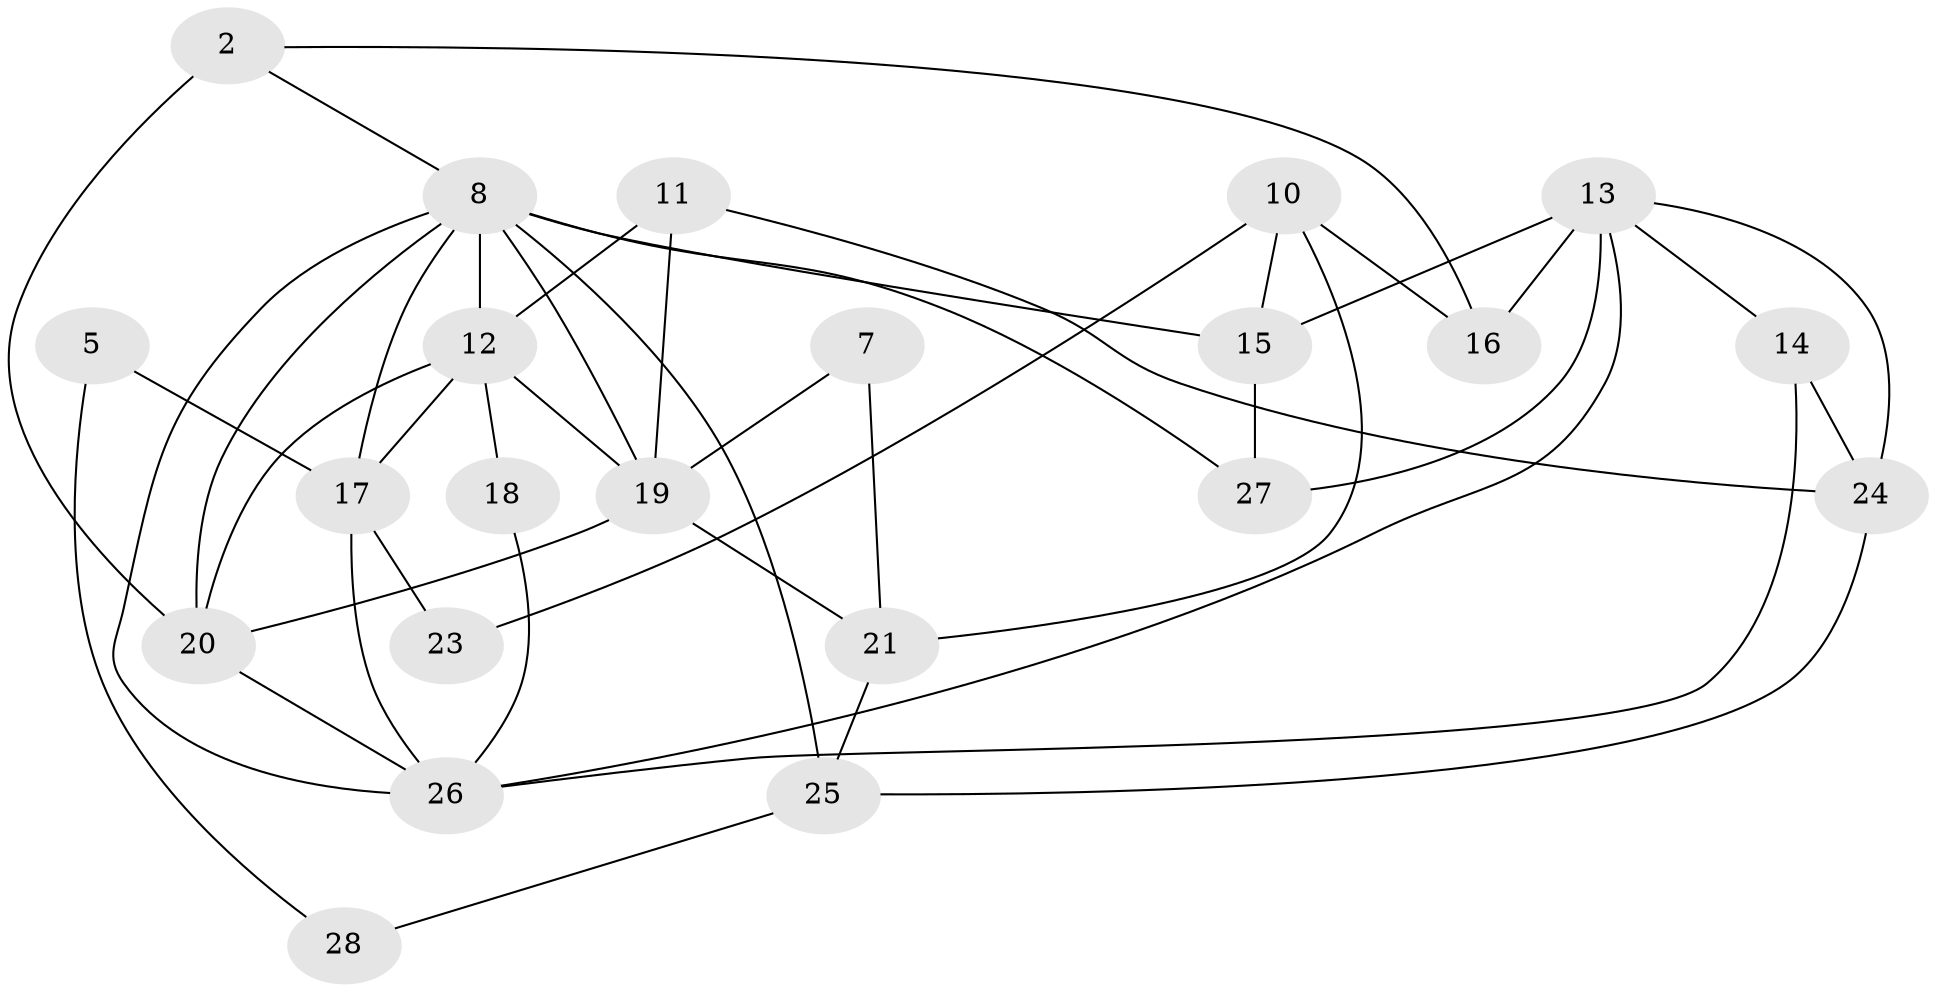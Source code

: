 // original degree distribution, {3: 0.25, 5: 0.14285714285714285, 2: 0.21428571428571427, 0: 0.10714285714285714, 4: 0.17857142857142858, 6: 0.05357142857142857, 1: 0.03571428571428571, 8: 0.017857142857142856}
// Generated by graph-tools (version 1.1) at 2025/00/03/09/25 03:00:45]
// undirected, 22 vertices, 44 edges
graph export_dot {
graph [start="1"]
  node [color=gray90,style=filled];
  2;
  5;
  7;
  8;
  10;
  11;
  12;
  13;
  14;
  15;
  16;
  17;
  18;
  19;
  20;
  21;
  23;
  24;
  25;
  26;
  27;
  28;
  2 -- 8 [weight=1.0];
  2 -- 16 [weight=1.0];
  2 -- 20 [weight=2.0];
  5 -- 17 [weight=2.0];
  5 -- 28 [weight=1.0];
  7 -- 19 [weight=1.0];
  7 -- 21 [weight=1.0];
  8 -- 12 [weight=5.0];
  8 -- 15 [weight=5.0];
  8 -- 17 [weight=1.0];
  8 -- 19 [weight=1.0];
  8 -- 20 [weight=1.0];
  8 -- 25 [weight=1.0];
  8 -- 26 [weight=1.0];
  8 -- 27 [weight=1.0];
  10 -- 15 [weight=1.0];
  10 -- 16 [weight=1.0];
  10 -- 21 [weight=1.0];
  10 -- 23 [weight=1.0];
  11 -- 12 [weight=1.0];
  11 -- 19 [weight=1.0];
  11 -- 24 [weight=1.0];
  12 -- 17 [weight=2.0];
  12 -- 18 [weight=2.0];
  12 -- 19 [weight=2.0];
  12 -- 20 [weight=1.0];
  13 -- 14 [weight=1.0];
  13 -- 15 [weight=2.0];
  13 -- 16 [weight=1.0];
  13 -- 24 [weight=1.0];
  13 -- 26 [weight=1.0];
  13 -- 27 [weight=1.0];
  14 -- 24 [weight=1.0];
  14 -- 26 [weight=1.0];
  15 -- 27 [weight=1.0];
  17 -- 23 [weight=1.0];
  17 -- 26 [weight=1.0];
  18 -- 26 [weight=1.0];
  19 -- 20 [weight=1.0];
  19 -- 21 [weight=1.0];
  20 -- 26 [weight=1.0];
  21 -- 25 [weight=1.0];
  24 -- 25 [weight=1.0];
  25 -- 28 [weight=1.0];
}
